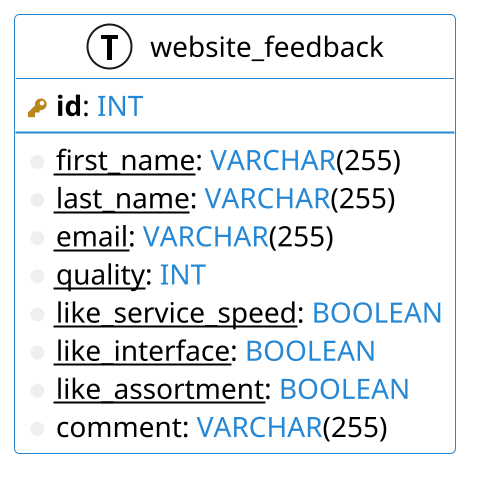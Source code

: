 @startuml
left to right direction
skinparam roundcorner 5
skinparam shadowing false
scale 2

hide methods
hide stereotypes

skinparam class {
    BackgroundColor white
    ArrowColor #2688d4
    BorderColor #2688d4
}

!define primary_key(x) <b><color:#b8861b><&key></color> x</b>
!define foreign_key(x) <color:#aaaaaa><&key></color> x
!define column(x) <color:#efefef><&media-record></color> x
!define unique_key(x) <color:green>x</color>
!define not_null(x) <u>x</u>
!define default(x) <i>x</i>
!define type(x) <color:#2688d4>x</color>
!define table(x) entity x << (T, white) >>

table(website_feedback) {
  primary_key(id): type(INT)
  --
  column(not_null(first_name)): type(VARCHAR)(255)
  column(not_null(last_name)): type(VARCHAR)(255)
  column(not_null(email)): type(VARCHAR)(255)
  column(not_null(quality)): type(INT)
  column(not_null(like_service_speed)): type(BOOLEAN)
  column(not_null(like_interface)): type(BOOLEAN)
  column(not_null(like_assortment)): type(BOOLEAN)
  column(comment): type(VARCHAR)(255)
}

@enduml
